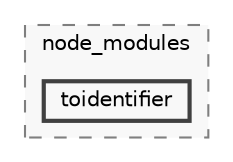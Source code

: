 digraph "backend/node_modules/toidentifier"
{
 // LATEX_PDF_SIZE
  bgcolor="transparent";
  edge [fontname=Helvetica,fontsize=10,labelfontname=Helvetica,labelfontsize=10];
  node [fontname=Helvetica,fontsize=10,shape=box,height=0.2,width=0.4];
  compound=true
  subgraph clusterdir_86dbea9de526ba50b112ba867d8b4b1f {
    graph [ bgcolor="#f8f8f8", pencolor="grey50", label="node_modules", fontname=Helvetica,fontsize=10 style="filled,dashed", URL="dir_86dbea9de526ba50b112ba867d8b4b1f.html",tooltip=""]
  dir_175a3a6bcd9c68d25c81eef547f818b7 [label="toidentifier", fillcolor="#f8f8f8", color="grey25", style="filled,bold", URL="dir_175a3a6bcd9c68d25c81eef547f818b7.html",tooltip=""];
  }
}
